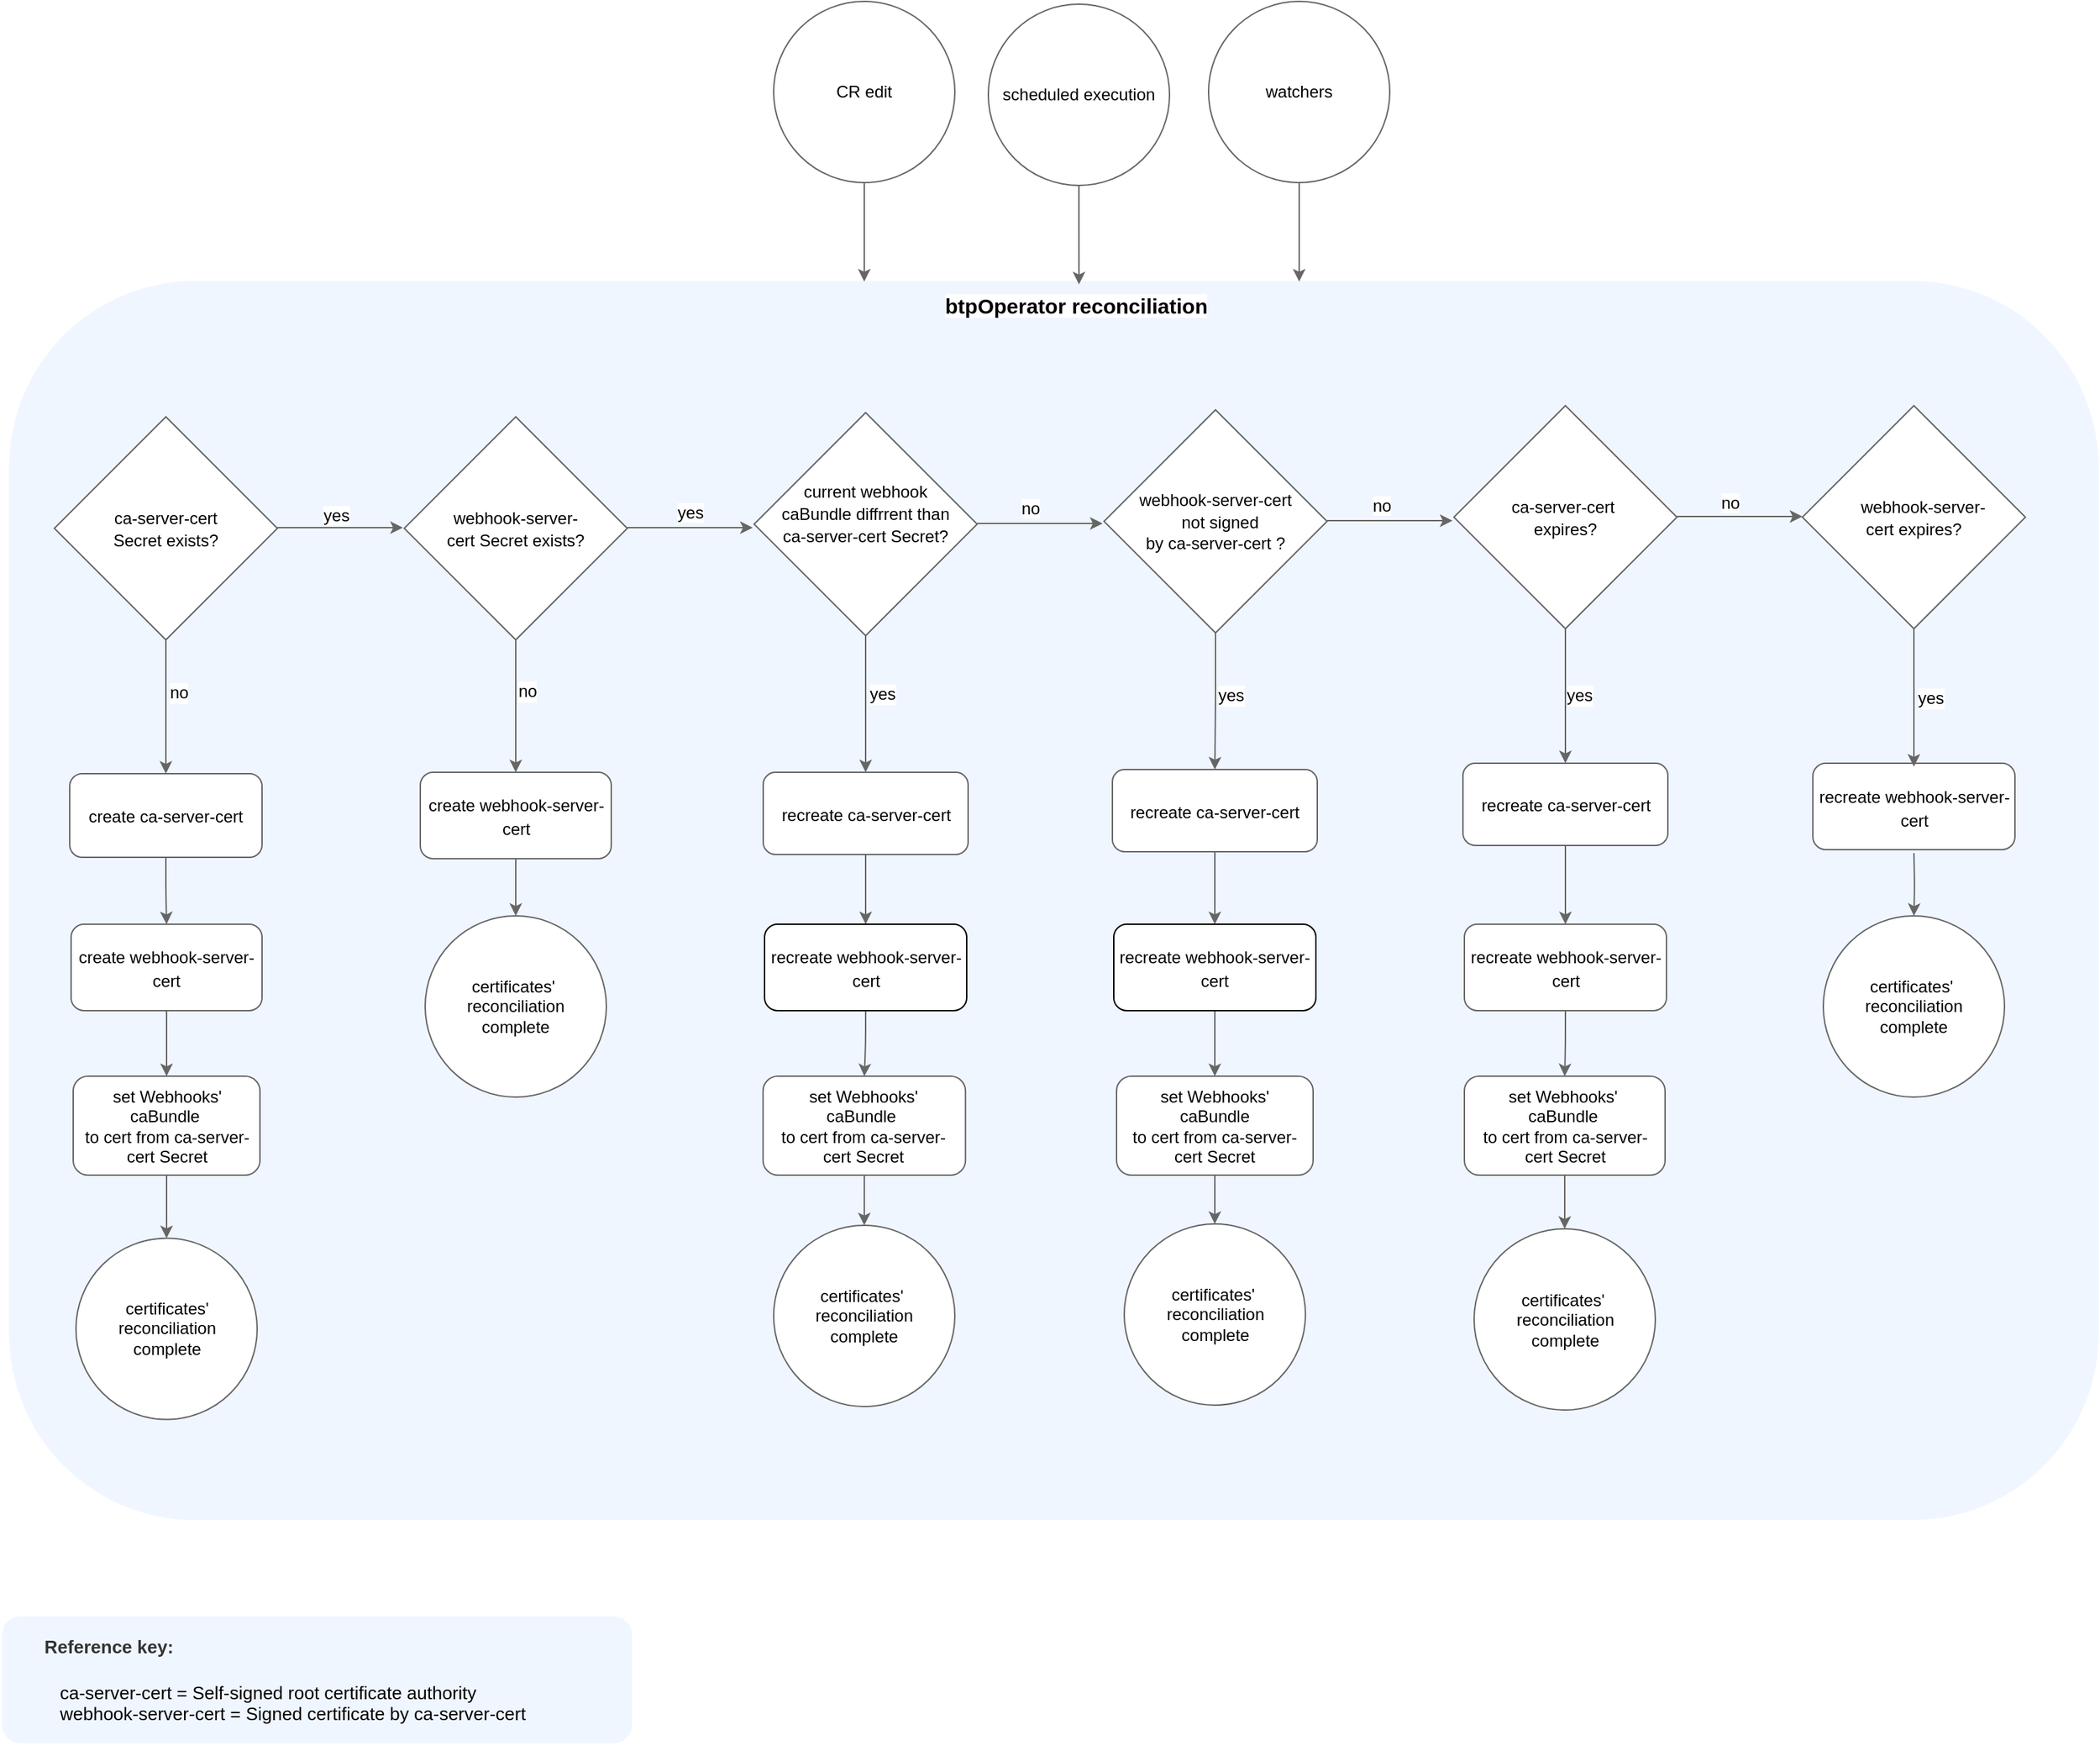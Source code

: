 <mxfile version="21.6.1" type="device">
  <diagram name="Page-1" id="vyqxLwW7QJTfSOO5Ivzo">
    <mxGraphModel dx="1674" dy="67" grid="0" gridSize="10" guides="1" tooltips="1" connect="1" arrows="1" fold="1" page="0" pageScale="1" pageWidth="827" pageHeight="1169" math="0" shadow="0">
      <root>
        <mxCell id="0" />
        <mxCell id="1" parent="0" />
        <mxCell id="-tr_Jl8yfyVWpY2dG3ru-127" value="" style="rounded=1;whiteSpace=wrap;html=1;fontSize=14;fillColor=#f0f6ff;fontColor=#333333;strokeColor=#f0f6ff;" parent="1" vertex="1">
          <mxGeometry x="480" y="1633" width="1498" height="888" as="geometry" />
        </mxCell>
        <mxCell id="Pu00R0AXdo9YrrrDTK1f-9" value="" style="edgeStyle=orthogonalEdgeStyle;rounded=1;orthogonalLoop=1;jettySize=auto;html=1;strokeColor=#666666;" parent="1" source="-tr_Jl8yfyVWpY2dG3ru-134" target="-tr_Jl8yfyVWpY2dG3ru-135" edge="1">
          <mxGeometry relative="1" as="geometry" />
        </mxCell>
        <mxCell id="-tr_Jl8yfyVWpY2dG3ru-134" value="&lt;font style=&quot;font-size: 12px;&quot;&gt;recreate&amp;nbsp;&lt;span style=&quot;border-color: var(--border-color);&quot;&gt;ca-server-cert&lt;/span&gt;&lt;/font&gt;" style="rounded=1;whiteSpace=wrap;html=1;fontSize=14;strokeColor=#666666;" parent="1" vertex="1">
          <mxGeometry x="1522.5" y="1978.5" width="147" height="59" as="geometry" />
        </mxCell>
        <mxCell id="Pu00R0AXdo9YrrrDTK1f-10" value="" style="edgeStyle=orthogonalEdgeStyle;rounded=1;orthogonalLoop=1;jettySize=auto;html=1;strokeColor=#666666;" parent="1" source="-tr_Jl8yfyVWpY2dG3ru-135" target="-tr_Jl8yfyVWpY2dG3ru-218" edge="1">
          <mxGeometry relative="1" as="geometry" />
        </mxCell>
        <mxCell id="-tr_Jl8yfyVWpY2dG3ru-135" value="&lt;font style=&quot;font-size: 12px;&quot;&gt;recreate&amp;nbsp;&lt;span style=&quot;border-color: var(--border-color);&quot;&gt;webhook-server-cert&lt;/span&gt;&lt;/font&gt;" style="rounded=1;whiteSpace=wrap;html=1;fontSize=14;strokeColor=#666666;" parent="1" vertex="1">
          <mxGeometry x="1523.5" y="2094" width="145" height="62" as="geometry" />
        </mxCell>
        <mxCell id="xWwAX8yrmCoNilL9z8sZ-58" style="edgeStyle=orthogonalEdgeStyle;rounded=1;orthogonalLoop=1;jettySize=auto;html=1;entryX=0.5;entryY=0;entryDx=0;entryDy=0;strokeColor=#666666;" parent="1" source="-tr_Jl8yfyVWpY2dG3ru-173" target="xWwAX8yrmCoNilL9z8sZ-50" edge="1">
          <mxGeometry relative="1" as="geometry" />
        </mxCell>
        <mxCell id="-tr_Jl8yfyVWpY2dG3ru-173" value="&lt;div style=&quot;font-size: 12px;&quot;&gt;&lt;font style=&quot;background-color: initial; font-size: 12px;&quot;&gt;set Webhooks&#39; caBundle&amp;nbsp;&lt;/font&gt;&lt;/div&gt;&lt;div style=&quot;font-size: 12px;&quot;&gt;&lt;font style=&quot;background-color: initial; font-size: 12px;&quot;&gt;to cert from&amp;nbsp;&lt;/font&gt;&lt;span style=&quot;background-color: initial; border-color: var(--border-color);&quot;&gt;ca-server-cert&amp;nbsp;&lt;/span&gt;&lt;span style=&quot;background-color: initial; border-color: var(--border-color);&quot;&gt;Secret&lt;/span&gt;&lt;/div&gt;" style="rounded=1;whiteSpace=wrap;html=1;fontSize=14;align=center;strokeColor=#666666;" parent="1" vertex="1">
          <mxGeometry x="525.5" y="2203" width="134" height="71" as="geometry" />
        </mxCell>
        <mxCell id="Pu00R0AXdo9YrrrDTK1f-4" value="" style="edgeStyle=orthogonalEdgeStyle;rounded=1;orthogonalLoop=1;jettySize=auto;html=1;strokeColor=#666666;" parent="1" source="-tr_Jl8yfyVWpY2dG3ru-174" target="-tr_Jl8yfyVWpY2dG3ru-173" edge="1">
          <mxGeometry relative="1" as="geometry" />
        </mxCell>
        <mxCell id="-tr_Jl8yfyVWpY2dG3ru-174" value="&lt;font style=&quot;font-size: 12px;&quot;&gt;create&amp;nbsp;&lt;span style=&quot;border-color: var(--border-color);&quot;&gt;webhook-server-cert&lt;/span&gt;&lt;/font&gt;" style="rounded=1;whiteSpace=wrap;html=1;fontSize=14;strokeColor=#666666;" parent="1" vertex="1">
          <mxGeometry x="524" y="2094" width="137" height="62" as="geometry" />
        </mxCell>
        <mxCell id="Pu00R0AXdo9YrrrDTK1f-1" value="" style="edgeStyle=orthogonalEdgeStyle;rounded=1;orthogonalLoop=1;jettySize=auto;html=1;strokeColor=#666666;" parent="1" source="-tr_Jl8yfyVWpY2dG3ru-175" target="-tr_Jl8yfyVWpY2dG3ru-174" edge="1">
          <mxGeometry relative="1" as="geometry" />
        </mxCell>
        <mxCell id="-tr_Jl8yfyVWpY2dG3ru-175" value="&lt;font style=&quot;font-size: 12px;&quot;&gt;create&amp;nbsp;&lt;span style=&quot;border-color: var(--border-color);&quot;&gt;ca-server-cert&lt;/span&gt;&lt;/font&gt;" style="rounded=1;whiteSpace=wrap;html=1;fontSize=14;strokeColor=#666666;" parent="1" vertex="1">
          <mxGeometry x="523" y="1986" width="138" height="60" as="geometry" />
        </mxCell>
        <mxCell id="rAdUN6T4OuiU2hSwLSGW-6" value="" style="edgeStyle=orthogonalEdgeStyle;rounded=1;orthogonalLoop=1;jettySize=auto;html=1;strokeColor=#666666;" parent="1" source="-tr_Jl8yfyVWpY2dG3ru-207" target="-tr_Jl8yfyVWpY2dG3ru-127" edge="1">
          <mxGeometry relative="1" as="geometry">
            <Array as="points">
              <mxPoint x="1093" y="1618" />
              <mxPoint x="1093" y="1618" />
            </Array>
          </mxGeometry>
        </mxCell>
        <mxCell id="-tr_Jl8yfyVWpY2dG3ru-207" value="&lt;span style=&quot;font-size: 12px;&quot;&gt;CR edit&lt;/span&gt;" style="ellipse;whiteSpace=wrap;html=1;aspect=fixed;labelBackgroundColor=none;fontSize=10;fillColor=#FFFFFF;strokeColor=#666666;" parent="1" vertex="1">
          <mxGeometry x="1028" y="1432" width="130" height="130" as="geometry" />
        </mxCell>
        <mxCell id="xWwAX8yrmCoNilL9z8sZ-59" style="edgeStyle=orthogonalEdgeStyle;rounded=1;orthogonalLoop=1;jettySize=auto;html=1;strokeColor=#666666;" parent="1" source="-tr_Jl8yfyVWpY2dG3ru-217" target="xWwAX8yrmCoNilL9z8sZ-53" edge="1">
          <mxGeometry relative="1" as="geometry" />
        </mxCell>
        <mxCell id="-tr_Jl8yfyVWpY2dG3ru-217" value="&lt;font style=&quot;font-size: 12px;&quot;&gt;create&amp;nbsp;&lt;span style=&quot;border-color: var(--border-color);&quot;&gt;webhook-server-cert&lt;/span&gt;&lt;/font&gt;" style="rounded=1;whiteSpace=wrap;html=1;fontSize=14;strokeColor=#666666;" parent="1" vertex="1">
          <mxGeometry x="774.5" y="1985" width="137" height="62" as="geometry" />
        </mxCell>
        <mxCell id="xWwAX8yrmCoNilL9z8sZ-62" style="edgeStyle=orthogonalEdgeStyle;rounded=1;orthogonalLoop=1;jettySize=auto;html=1;strokeColor=#666666;" parent="1" source="-tr_Jl8yfyVWpY2dG3ru-218" target="xWwAX8yrmCoNilL9z8sZ-56" edge="1">
          <mxGeometry relative="1" as="geometry" />
        </mxCell>
        <mxCell id="-tr_Jl8yfyVWpY2dG3ru-218" value="&lt;div style=&quot;font-size: 12px;&quot;&gt;&lt;font style=&quot;background-color: initial; font-size: 12px;&quot;&gt;set Webhooks&#39;&amp;nbsp;&lt;/font&gt;&lt;/div&gt;&lt;div style=&quot;font-size: 12px;&quot;&gt;&lt;font style=&quot;background-color: initial; font-size: 12px;&quot;&gt;caBundle&amp;nbsp;&lt;/font&gt;&lt;/div&gt;&lt;div style=&quot;font-size: 12px;&quot;&gt;&lt;font style=&quot;background-color: initial; font-size: 12px;&quot;&gt;to cert from&amp;nbsp;&lt;/font&gt;&lt;span style=&quot;background-color: initial; border-color: var(--border-color);&quot;&gt;ca-server-cert&amp;nbsp;&lt;/span&gt;&lt;span style=&quot;background-color: initial; border-color: var(--border-color);&quot;&gt;Secret&lt;/span&gt;&lt;/div&gt;" style="rounded=1;whiteSpace=wrap;html=1;fontSize=14;align=center;strokeColor=#666666;" parent="1" vertex="1">
          <mxGeometry x="1523.5" y="2203" width="144" height="71" as="geometry" />
        </mxCell>
        <mxCell id="xWwAX8yrmCoNilL9z8sZ-61" style="edgeStyle=orthogonalEdgeStyle;rounded=1;orthogonalLoop=1;jettySize=auto;html=1;strokeColor=#666666;" parent="1" source="-tr_Jl8yfyVWpY2dG3ru-219" target="xWwAX8yrmCoNilL9z8sZ-55" edge="1">
          <mxGeometry relative="1" as="geometry" />
        </mxCell>
        <mxCell id="-tr_Jl8yfyVWpY2dG3ru-219" value="&lt;div style=&quot;font-size: 12px;&quot;&gt;&lt;font style=&quot;background-color: initial; font-size: 12px;&quot;&gt;set Webhooks&#39;&lt;/font&gt;&lt;/div&gt;&lt;div style=&quot;font-size: 12px;&quot;&gt;&lt;font style=&quot;background-color: initial; font-size: 12px;&quot;&gt;&amp;nbsp;caBundle&amp;nbsp;&lt;/font&gt;&lt;/div&gt;&lt;div style=&quot;font-size: 12px;&quot;&gt;&lt;font style=&quot;background-color: initial; font-size: 12px;&quot;&gt;to cert from&amp;nbsp;&lt;/font&gt;&lt;span style=&quot;background-color: initial; border-color: var(--border-color);&quot;&gt;ca-server-cert&amp;nbsp;&lt;/span&gt;&lt;span style=&quot;background-color: initial; border-color: var(--border-color);&quot;&gt;Secret&lt;/span&gt;&lt;/div&gt;" style="rounded=1;whiteSpace=wrap;html=1;fontSize=14;align=center;strokeColor=#666666;" parent="1" vertex="1">
          <mxGeometry x="1274" y="2203" width="141" height="71" as="geometry" />
        </mxCell>
        <mxCell id="xWwAX8yrmCoNilL9z8sZ-63" style="edgeStyle=orthogonalEdgeStyle;rounded=1;orthogonalLoop=1;jettySize=auto;html=1;strokeColor=#666666;" parent="1" target="xWwAX8yrmCoNilL9z8sZ-57" edge="1">
          <mxGeometry relative="1" as="geometry">
            <mxPoint x="1846" y="2043" as="sourcePoint" />
          </mxGeometry>
        </mxCell>
        <mxCell id="-tr_Jl8yfyVWpY2dG3ru-220" value="&lt;font style=&quot;font-size: 12px;&quot;&gt;recreate&amp;nbsp;&lt;span style=&quot;border-color: var(--border-color);&quot;&gt;webhook-server-cert&lt;/span&gt;&lt;/font&gt;" style="rounded=1;whiteSpace=wrap;html=1;fontSize=14;strokeColor=#666666;" parent="1" vertex="1">
          <mxGeometry x="1773.5" y="1978.5" width="145" height="62" as="geometry" />
        </mxCell>
        <mxCell id="Pu00R0AXdo9YrrrDTK1f-7" value="" style="edgeStyle=orthogonalEdgeStyle;rounded=1;orthogonalLoop=1;jettySize=auto;html=1;strokeColor=#666666;" parent="1" source="-tr_Jl8yfyVWpY2dG3ru-221" target="-tr_Jl8yfyVWpY2dG3ru-222" edge="1">
          <mxGeometry relative="1" as="geometry" />
        </mxCell>
        <mxCell id="-tr_Jl8yfyVWpY2dG3ru-221" value="&lt;font style=&quot;font-size: 12px;&quot;&gt;recreate&amp;nbsp;&lt;span style=&quot;border-color: var(--border-color);&quot;&gt;ca-server-cert&lt;/span&gt;&lt;/font&gt;" style="rounded=1;whiteSpace=wrap;html=1;fontSize=14;strokeColor=#666666;" parent="1" vertex="1">
          <mxGeometry x="1271" y="1983" width="147" height="59" as="geometry" />
        </mxCell>
        <mxCell id="Pu00R0AXdo9YrrrDTK1f-8" value="" style="edgeStyle=orthogonalEdgeStyle;rounded=1;orthogonalLoop=1;jettySize=auto;html=1;strokeColor=#666666;" parent="1" source="-tr_Jl8yfyVWpY2dG3ru-222" target="-tr_Jl8yfyVWpY2dG3ru-219" edge="1">
          <mxGeometry relative="1" as="geometry" />
        </mxCell>
        <mxCell id="-tr_Jl8yfyVWpY2dG3ru-222" value="&lt;font style=&quot;font-size: 12px;&quot;&gt;recreate&amp;nbsp;&lt;span style=&quot;border-color: var(--border-color);&quot;&gt;webhook-server-cert&lt;/span&gt;&lt;/font&gt;" style="rounded=1;whiteSpace=wrap;html=1;fontSize=14;" parent="1" vertex="1">
          <mxGeometry x="1272" y="2094" width="145" height="62" as="geometry" />
        </mxCell>
        <mxCell id="rAdUN6T4OuiU2hSwLSGW-3" value="" style="edgeStyle=orthogonalEdgeStyle;rounded=1;orthogonalLoop=1;jettySize=auto;html=1;strokeColor=#666666;" parent="1" source="D-mSAHQnKh3Qnr3-uecS-1" target="-tr_Jl8yfyVWpY2dG3ru-127" edge="1">
          <mxGeometry relative="1" as="geometry">
            <Array as="points">
              <mxPoint x="1405" y="1628" />
              <mxPoint x="1405" y="1628" />
            </Array>
          </mxGeometry>
        </mxCell>
        <mxCell id="D-mSAHQnKh3Qnr3-uecS-1" value="&lt;span style=&quot;border-color: var(--border-color); font-size: 12px;&quot;&gt;&lt;font style=&quot;border-color: var(--border-color); font-size: 12px;&quot;&gt;watchers&lt;/font&gt;&lt;/span&gt;" style="ellipse;whiteSpace=wrap;html=1;aspect=fixed;labelBackgroundColor=none;fontSize=10;fillColor=#FFFFFF;strokeColor=#666666;" parent="1" vertex="1">
          <mxGeometry x="1340" y="1432" width="130" height="130" as="geometry" />
        </mxCell>
        <mxCell id="rAdUN6T4OuiU2hSwLSGW-2" value="" style="edgeStyle=orthogonalEdgeStyle;rounded=1;orthogonalLoop=1;jettySize=auto;html=1;strokeColor=#666666;" parent="1" source="D-mSAHQnKh3Qnr3-uecS-2" target="xWwAX8yrmCoNilL9z8sZ-99" edge="1">
          <mxGeometry relative="1" as="geometry" />
        </mxCell>
        <mxCell id="D-mSAHQnKh3Qnr3-uecS-2" value="&lt;span style=&quot;border-color: var(--border-color); font-size: 12px;&quot;&gt;scheduled execution&lt;br&gt;&lt;/span&gt;" style="ellipse;whiteSpace=wrap;html=1;aspect=fixed;labelBackgroundColor=none;fontSize=10;fillColor=#FFFFFF;strokeColor=#666666;" parent="1" vertex="1">
          <mxGeometry x="1182" y="1434" width="130" height="130" as="geometry" />
        </mxCell>
        <mxCell id="xWwAX8yrmCoNilL9z8sZ-66" style="edgeStyle=orthogonalEdgeStyle;rounded=1;orthogonalLoop=1;jettySize=auto;html=1;entryX=0.5;entryY=0;entryDx=0;entryDy=0;strokeColor=#666666;" parent="1" source="D-mSAHQnKh3Qnr3-uecS-10" target="xWwAX8yrmCoNilL9z8sZ-36" edge="1">
          <mxGeometry relative="1" as="geometry" />
        </mxCell>
        <mxCell id="xWwAX8yrmCoNilL9z8sZ-113" value="&lt;font style=&quot;font-size: 12px;&quot;&gt;yes&lt;/font&gt;" style="edgeLabel;html=1;align=left;verticalAlign=middle;resizable=0;points=[];fontSize=10;fontColor=#000000;labelPosition=right;verticalLabelPosition=middle;" parent="xWwAX8yrmCoNilL9z8sZ-66" vertex="1" connectable="0">
          <mxGeometry x="-0.143" y="1" relative="1" as="geometry">
            <mxPoint as="offset" />
          </mxGeometry>
        </mxCell>
        <mxCell id="D-mSAHQnKh3Qnr3-uecS-10" value="&lt;font style=&quot;font-size: 12px;&quot;&gt;current &lt;font style=&quot;font-size: 12px;&quot;&gt;webhook caBundle&lt;/font&gt;&amp;nbsp;diffrrent than &lt;br&gt;ca-&lt;font style=&quot;font-size: 12px;&quot;&gt;server-cert Secret&lt;/font&gt;?&lt;br&gt;&lt;br&gt;&lt;/font&gt;" style="rhombus;whiteSpace=wrap;html=1;labelBackgroundColor=none;fontSize=13;strokeColor=#666666;" parent="1" vertex="1">
          <mxGeometry x="1014" y="1727" width="160" height="160" as="geometry" />
        </mxCell>
        <mxCell id="xWwAX8yrmCoNilL9z8sZ-68" style="edgeStyle=orthogonalEdgeStyle;rounded=1;orthogonalLoop=1;jettySize=auto;html=1;entryX=0.5;entryY=0;entryDx=0;entryDy=0;strokeColor=#666666;" parent="1" source="D-mSAHQnKh3Qnr3-uecS-11" target="-tr_Jl8yfyVWpY2dG3ru-221" edge="1">
          <mxGeometry relative="1" as="geometry" />
        </mxCell>
        <mxCell id="xWwAX8yrmCoNilL9z8sZ-116" value="&lt;font style=&quot;font-size: 12px;&quot;&gt;yes&lt;/font&gt;" style="edgeLabel;html=1;align=left;verticalAlign=middle;resizable=0;points=[];fontSize=10;fontColor=#000000;labelPosition=right;verticalLabelPosition=middle;" parent="xWwAX8yrmCoNilL9z8sZ-68" vertex="1" connectable="0">
          <mxGeometry x="-0.086" relative="1" as="geometry">
            <mxPoint as="offset" />
          </mxGeometry>
        </mxCell>
        <mxCell id="D-mSAHQnKh3Qnr3-uecS-11" value="&lt;font style=&quot;font-size: 12px;&quot;&gt;&lt;span style=&quot;border-color: var(--border-color);&quot;&gt;&amp;nbsp;&lt;font style=&quot;border-color: var(--border-color); font-size: 12px;&quot;&gt;webhook-server-cert&lt;/font&gt;&amp;nbsp;&lt;br&gt;&amp;nbsp; not signed &lt;br&gt;by ca-server-cert ?&lt;/span&gt;&lt;br&gt;&lt;/font&gt;" style="rhombus;whiteSpace=wrap;html=1;labelBackgroundColor=none;fontSize=13;strokeColor=#666666;" parent="1" vertex="1">
          <mxGeometry x="1265" y="1725" width="160" height="160" as="geometry" />
        </mxCell>
        <mxCell id="xWwAX8yrmCoNilL9z8sZ-64" style="edgeStyle=orthogonalEdgeStyle;rounded=1;orthogonalLoop=1;jettySize=auto;html=1;entryX=0.5;entryY=0;entryDx=0;entryDy=0;strokeColor=#666666;" parent="1" source="D-mSAHQnKh3Qnr3-uecS-12" target="-tr_Jl8yfyVWpY2dG3ru-175" edge="1">
          <mxGeometry relative="1" as="geometry" />
        </mxCell>
        <mxCell id="xWwAX8yrmCoNilL9z8sZ-111" value="&lt;font style=&quot;font-size: 12px;&quot;&gt;no&lt;/font&gt;" style="edgeLabel;html=1;align=left;verticalAlign=middle;resizable=0;points=[];fontSize=10;fontColor=#000000;labelPosition=right;verticalLabelPosition=middle;" parent="xWwAX8yrmCoNilL9z8sZ-64" vertex="1" connectable="0">
          <mxGeometry x="-0.208" y="1" relative="1" as="geometry">
            <mxPoint as="offset" />
          </mxGeometry>
        </mxCell>
        <mxCell id="D-mSAHQnKh3Qnr3-uecS-12" value="&lt;font style=&quot;font-size: 12px;&quot;&gt;&lt;span style=&quot;border-color: var(--border-color);&quot;&gt;&lt;font style=&quot;border-color: var(--border-color); font-size: 12px;&quot;&gt;ca-server-cert&lt;/font&gt;&lt;/span&gt;&lt;span style=&quot;border-color: var(--border-color);&quot;&gt;&lt;font style=&quot;border-color: var(--border-color); font-size: 12px;&quot;&gt;&lt;br style=&quot;border-color: var(--border-color);&quot;&gt;&lt;/font&gt;Secret&amp;nbsp;exists?&lt;/span&gt;&lt;br&gt;&lt;/font&gt;" style="rhombus;whiteSpace=wrap;html=1;labelBackgroundColor=none;fontSize=13;strokeColor=#666666;" parent="1" vertex="1">
          <mxGeometry x="512" y="1730" width="160" height="160" as="geometry" />
        </mxCell>
        <mxCell id="xWwAX8yrmCoNilL9z8sZ-65" style="edgeStyle=orthogonalEdgeStyle;rounded=1;orthogonalLoop=1;jettySize=auto;html=1;strokeColor=#666666;" parent="1" source="D-mSAHQnKh3Qnr3-uecS-13" target="-tr_Jl8yfyVWpY2dG3ru-217" edge="1">
          <mxGeometry relative="1" as="geometry" />
        </mxCell>
        <mxCell id="xWwAX8yrmCoNilL9z8sZ-112" value="&lt;font style=&quot;font-size: 12px;&quot;&gt;no&lt;/font&gt;" style="edgeLabel;html=1;align=left;verticalAlign=middle;resizable=0;points=[];fontSize=10;fontColor=#000000;labelPosition=right;verticalLabelPosition=middle;" parent="xWwAX8yrmCoNilL9z8sZ-65" vertex="1" connectable="0">
          <mxGeometry x="-0.221" relative="1" as="geometry">
            <mxPoint as="offset" />
          </mxGeometry>
        </mxCell>
        <mxCell id="D-mSAHQnKh3Qnr3-uecS-13" value="&lt;font style=&quot;font-size: 12px;&quot;&gt;&lt;span style=&quot;border-color: var(--border-color);&quot;&gt;&lt;span style=&quot;border-color: var(--border-color);&quot;&gt;&lt;font style=&quot;border-color: var(--border-color); font-size: 12px;&quot;&gt;&lt;font style=&quot;border-color: var(--border-color); font-size: 12px;&quot;&gt;webhook-server-cert&lt;/font&gt;&amp;nbsp;&lt;/font&gt;&lt;/span&gt;&lt;span style=&quot;border-color: var(--border-color);&quot;&gt;Secret&amp;nbsp;exists?&lt;/span&gt;&lt;/span&gt;&lt;br&gt;&lt;/font&gt;" style="rhombus;whiteSpace=wrap;html=1;labelBackgroundColor=none;fontSize=13;strokeColor=#666666;" parent="1" vertex="1">
          <mxGeometry x="763" y="1730" width="160" height="160" as="geometry" />
        </mxCell>
        <mxCell id="xWwAX8yrmCoNilL9z8sZ-69" style="edgeStyle=orthogonalEdgeStyle;rounded=1;orthogonalLoop=1;jettySize=auto;html=1;exitX=0.5;exitY=1;exitDx=0;exitDy=0;entryX=0.5;entryY=0;entryDx=0;entryDy=0;strokeColor=#666666;" parent="1" source="D-mSAHQnKh3Qnr3-uecS-14" target="-tr_Jl8yfyVWpY2dG3ru-134" edge="1">
          <mxGeometry relative="1" as="geometry" />
        </mxCell>
        <mxCell id="xWwAX8yrmCoNilL9z8sZ-115" value="&lt;font style=&quot;font-size: 12px;&quot;&gt;yes&lt;/font&gt;" style="edgeLabel;html=1;align=left;verticalAlign=middle;resizable=0;points=[];fontSize=10;fontColor=#000000;labelPosition=right;verticalLabelPosition=middle;" parent="xWwAX8yrmCoNilL9z8sZ-69" vertex="1" connectable="0">
          <mxGeometry x="-0.254" y="-1" relative="1" as="geometry">
            <mxPoint y="12" as="offset" />
          </mxGeometry>
        </mxCell>
        <mxCell id="D-mSAHQnKh3Qnr3-uecS-14" value="&lt;font style=&quot;font-size: 12px;&quot;&gt;&lt;span style=&quot;border-color: var(--border-color);&quot;&gt;&lt;font style=&quot;border-color: var(--border-color); font-size: 12px;&quot;&gt;ca-server-cert&lt;/font&gt;&lt;span style=&quot;border-color: var(--border-color); background-color: initial;&quot;&gt;&lt;font style=&quot;border-color: var(--border-color); font-size: 12px;&quot;&gt;&amp;nbsp;&lt;br&gt;&lt;/font&gt;expires?&lt;/span&gt;&lt;/span&gt;&lt;br&gt;&lt;/font&gt;" style="rhombus;whiteSpace=wrap;html=1;labelBackgroundColor=none;fontSize=13;strokeColor=#666666;" parent="1" vertex="1">
          <mxGeometry x="1516" y="1722" width="160" height="160" as="geometry" />
        </mxCell>
        <mxCell id="xWwAX8yrmCoNilL9z8sZ-70" value="&lt;font style=&quot;font-size: 12px;&quot;&gt;yes&lt;/font&gt;" style="edgeStyle=orthogonalEdgeStyle;rounded=1;orthogonalLoop=1;jettySize=auto;html=1;strokeColor=#666666;labelPosition=right;verticalLabelPosition=middle;align=left;verticalAlign=middle;" parent="1" source="D-mSAHQnKh3Qnr3-uecS-16" edge="1">
          <mxGeometry relative="1" as="geometry">
            <mxPoint x="1846" y="1981" as="targetPoint" />
          </mxGeometry>
        </mxCell>
        <mxCell id="D-mSAHQnKh3Qnr3-uecS-16" value="&lt;font style=&quot;font-size: 12px;&quot;&gt;&lt;span style=&quot;border-color: var(--border-color);&quot;&gt;&amp;nbsp; &amp;nbsp; &lt;span style=&quot;border-color: var(--border-color);&quot;&gt;&lt;font style=&quot;border-color: var(--border-color); font-size: 12px;&quot;&gt;webhook-server-cert&lt;/font&gt;&amp;nbsp;&lt;/span&gt;&lt;span style=&quot;border-color: var(--border-color); background-color: initial;&quot;&gt;expires?&lt;/span&gt;&lt;/span&gt;&lt;br&gt;&lt;/font&gt;" style="rhombus;whiteSpace=wrap;html=1;labelBackgroundColor=none;fontSize=13;strokeColor=#666666;" parent="1" vertex="1">
          <mxGeometry x="1766" y="1722" width="160" height="160" as="geometry" />
        </mxCell>
        <mxCell id="xWwAX8yrmCoNilL9z8sZ-60" style="edgeStyle=orthogonalEdgeStyle;rounded=1;orthogonalLoop=1;jettySize=auto;html=1;entryX=0.5;entryY=0;entryDx=0;entryDy=0;strokeColor=#666666;" parent="1" source="xWwAX8yrmCoNilL9z8sZ-35" target="xWwAX8yrmCoNilL9z8sZ-54" edge="1">
          <mxGeometry relative="1" as="geometry" />
        </mxCell>
        <mxCell id="xWwAX8yrmCoNilL9z8sZ-35" value="&lt;div style=&quot;font-size: 12px;&quot;&gt;&lt;font style=&quot;background-color: initial; font-size: 12px;&quot;&gt;set Webhooks&#39;&lt;/font&gt;&lt;/div&gt;&lt;div style=&quot;font-size: 12px;&quot;&gt;&lt;font style=&quot;background-color: initial; font-size: 12px;&quot;&gt;caBundle&amp;nbsp;&lt;/font&gt;&lt;/div&gt;&lt;div style=&quot;font-size: 12px;&quot;&gt;&lt;font style=&quot;background-color: initial; font-size: 12px;&quot;&gt;to cert from&amp;nbsp;&lt;/font&gt;&lt;span style=&quot;background-color: initial; border-color: var(--border-color);&quot;&gt;ca-server-cert&amp;nbsp;&lt;/span&gt;&lt;span style=&quot;background-color: initial; border-color: var(--border-color);&quot;&gt;Secret&lt;/span&gt;&lt;/div&gt;" style="rounded=1;whiteSpace=wrap;html=1;fontSize=14;align=center;strokeColor=#666666;" parent="1" vertex="1">
          <mxGeometry x="1020.38" y="2203" width="145.25" height="71" as="geometry" />
        </mxCell>
        <mxCell id="Pu00R0AXdo9YrrrDTK1f-5" value="" style="edgeStyle=orthogonalEdgeStyle;rounded=1;orthogonalLoop=1;jettySize=auto;html=1;strokeColor=#666666;" parent="1" source="xWwAX8yrmCoNilL9z8sZ-36" target="xWwAX8yrmCoNilL9z8sZ-37" edge="1">
          <mxGeometry relative="1" as="geometry" />
        </mxCell>
        <mxCell id="xWwAX8yrmCoNilL9z8sZ-36" value="&lt;font style=&quot;font-size: 12px;&quot;&gt;recreate&amp;nbsp;&lt;span style=&quot;border-color: var(--border-color);&quot;&gt;ca-server-cert&lt;/span&gt;&lt;/font&gt;" style="rounded=1;whiteSpace=wrap;html=1;fontSize=14;strokeColor=#666666;" parent="1" vertex="1">
          <mxGeometry x="1020.5" y="1985" width="147" height="59" as="geometry" />
        </mxCell>
        <mxCell id="Pu00R0AXdo9YrrrDTK1f-6" value="" style="edgeStyle=orthogonalEdgeStyle;rounded=1;orthogonalLoop=1;jettySize=auto;html=1;strokeColor=#666666;" parent="1" source="xWwAX8yrmCoNilL9z8sZ-37" target="xWwAX8yrmCoNilL9z8sZ-35" edge="1">
          <mxGeometry relative="1" as="geometry" />
        </mxCell>
        <mxCell id="xWwAX8yrmCoNilL9z8sZ-37" value="&lt;font style=&quot;font-size: 12px;&quot;&gt;recreate&amp;nbsp;&lt;span style=&quot;border-color: var(--border-color);&quot;&gt;webhook-server-cert&lt;/span&gt;&lt;/font&gt;" style="rounded=1;whiteSpace=wrap;html=1;fontSize=14;" parent="1" vertex="1">
          <mxGeometry x="1021.5" y="2094" width="145" height="62" as="geometry" />
        </mxCell>
        <mxCell id="xWwAX8yrmCoNilL9z8sZ-50" value="&lt;font style=&quot;font-size: 12px;&quot;&gt;certificates&#39; reconciliation&lt;br&gt;complete&lt;br&gt;&lt;/font&gt;" style="ellipse;whiteSpace=wrap;html=1;aspect=fixed;labelBackgroundColor=none;fontSize=10;fillColor=#FFFFFF;strokeColor=#666666;" parent="1" vertex="1">
          <mxGeometry x="527.5" y="2319.25" width="130" height="130" as="geometry" />
        </mxCell>
        <mxCell id="xWwAX8yrmCoNilL9z8sZ-53" value="&lt;span style=&quot;border-color: var(--border-color); font-size: 12px;&quot;&gt;&lt;font style=&quot;font-size: 12px;&quot;&gt;certificates&#39;&amp;nbsp;&lt;br&gt;&lt;/font&gt;&lt;/span&gt;&lt;font style=&quot;font-size: 12px;&quot;&gt;&lt;font style=&quot;font-size: 12px;&quot;&gt;reconciliation&lt;br&gt;complete&lt;/font&gt;&lt;br&gt;&lt;/font&gt;" style="ellipse;whiteSpace=wrap;html=1;aspect=fixed;labelBackgroundColor=none;fontSize=10;fillColor=#FFFFFF;strokeColor=#666666;" parent="1" vertex="1">
          <mxGeometry x="778" y="2088" width="130" height="130" as="geometry" />
        </mxCell>
        <mxCell id="xWwAX8yrmCoNilL9z8sZ-54" value="&lt;span style=&quot;border-color: var(--border-color); font-size: 12px;&quot;&gt;&lt;font style=&quot;font-size: 12px;&quot;&gt;certificates&#39;&amp;nbsp;&lt;br&gt;&lt;/font&gt;&lt;/span&gt;&lt;font style=&quot;font-size: 12px;&quot;&gt;&lt;font style=&quot;font-size: 12px;&quot;&gt;reconciliation&lt;br&gt;complete&lt;/font&gt;&lt;br&gt;&lt;/font&gt;" style="ellipse;whiteSpace=wrap;html=1;aspect=fixed;labelBackgroundColor=none;fontSize=10;fillColor=#FFFFFF;strokeColor=#666666;" parent="1" vertex="1">
          <mxGeometry x="1028.0" y="2310" width="130" height="130" as="geometry" />
        </mxCell>
        <mxCell id="xWwAX8yrmCoNilL9z8sZ-55" value="&lt;font style=&quot;font-size: 12px;&quot;&gt;&lt;span style=&quot;border-color: var(--border-color);&quot;&gt;certificates&#39;&amp;nbsp;&lt;br&gt;&lt;/span&gt;reconciliation&lt;br&gt;&lt;span style=&quot;border-color: var(--border-color);&quot;&gt;complete&lt;/span&gt;&lt;/font&gt;&lt;font size=&quot;1&quot; color=&quot;#330000&quot;&gt;&lt;b&gt;&lt;br&gt;&lt;/b&gt;&lt;/font&gt;" style="ellipse;whiteSpace=wrap;html=1;aspect=fixed;labelBackgroundColor=none;fontSize=10;fillColor=#FFFFFF;strokeColor=#666666;" parent="1" vertex="1">
          <mxGeometry x="1279.5" y="2309" width="130" height="130" as="geometry" />
        </mxCell>
        <mxCell id="xWwAX8yrmCoNilL9z8sZ-56" value="&lt;font style=&quot;font-size: 12px;&quot;&gt;&lt;span style=&quot;border-color: var(--border-color);&quot;&gt;certificates&#39;&amp;nbsp;&lt;br&gt;&lt;/span&gt;reconciliation&lt;br&gt;&lt;span style=&quot;border-color: var(--border-color);&quot;&gt;complete&lt;/span&gt;&lt;/font&gt;&lt;font size=&quot;1&quot; color=&quot;#330000&quot;&gt;&lt;b&gt;&lt;br&gt;&lt;/b&gt;&lt;/font&gt;" style="ellipse;whiteSpace=wrap;html=1;aspect=fixed;labelBackgroundColor=none;fontSize=10;fillColor=#FFFFFF;strokeColor=#666666;" parent="1" vertex="1">
          <mxGeometry x="1530.5" y="2312.5" width="130" height="130" as="geometry" />
        </mxCell>
        <mxCell id="xWwAX8yrmCoNilL9z8sZ-57" value="&lt;span style=&quot;border-color: var(--border-color); font-size: 12px;&quot;&gt;&lt;font style=&quot;font-size: 12px;&quot;&gt;certificates&#39;&lt;/font&gt;&lt;/span&gt;&lt;font style=&quot;font-size: 12px;&quot;&gt;&lt;font style=&quot;font-size: 12px;&quot;&gt;&amp;nbsp;&lt;br&gt;reconciliation&lt;br&gt;complete&lt;/font&gt;&lt;br&gt;&lt;/font&gt;" style="ellipse;whiteSpace=wrap;html=1;aspect=fixed;labelBackgroundColor=none;fontSize=10;fillColor=#FFFFFF;strokeColor=#666666;" parent="1" vertex="1">
          <mxGeometry x="1781" y="2088" width="130" height="130" as="geometry" />
        </mxCell>
        <mxCell id="xWwAX8yrmCoNilL9z8sZ-72" value="" style="endArrow=classic;html=1;rounded=1;strokeColor=#666666;" parent="1" edge="1">
          <mxGeometry width="50" height="50" relative="1" as="geometry">
            <mxPoint x="672" y="1809.5" as="sourcePoint" />
            <mxPoint x="762" y="1809.5" as="targetPoint" />
          </mxGeometry>
        </mxCell>
        <mxCell id="xWwAX8yrmCoNilL9z8sZ-106" value="&lt;font style=&quot;font-size: 12px;&quot;&gt;yes&lt;/font&gt;" style="edgeLabel;html=1;align=center;verticalAlign=bottom;resizable=0;points=[];fontSize=12;fontColor=#000000;" parent="xWwAX8yrmCoNilL9z8sZ-72" vertex="1" connectable="0">
          <mxGeometry x="-0.067" y="1" relative="1" as="geometry">
            <mxPoint y="1" as="offset" />
          </mxGeometry>
        </mxCell>
        <mxCell id="xWwAX8yrmCoNilL9z8sZ-73" value="" style="endArrow=classic;html=1;rounded=1;strokeColor=#666666;" parent="1" edge="1">
          <mxGeometry width="50" height="50" relative="1" as="geometry">
            <mxPoint x="923" y="1809.5" as="sourcePoint" />
            <mxPoint x="1013" y="1809.5" as="targetPoint" />
          </mxGeometry>
        </mxCell>
        <mxCell id="xWwAX8yrmCoNilL9z8sZ-117" value="&lt;font style=&quot;font-size: 12px;&quot;&gt;yes&lt;/font&gt;" style="edgeLabel;html=1;align=center;verticalAlign=bottom;resizable=0;points=[];fontSize=12;fontColor=#000000;" parent="xWwAX8yrmCoNilL9z8sZ-73" vertex="1" connectable="0">
          <mxGeometry y="3" relative="1" as="geometry">
            <mxPoint y="1" as="offset" />
          </mxGeometry>
        </mxCell>
        <mxCell id="xWwAX8yrmCoNilL9z8sZ-74" value="" style="endArrow=classic;html=1;rounded=1;strokeColor=#666666;" parent="1" edge="1">
          <mxGeometry width="50" height="50" relative="1" as="geometry">
            <mxPoint x="1174" y="1806.5" as="sourcePoint" />
            <mxPoint x="1264" y="1806.5" as="targetPoint" />
          </mxGeometry>
        </mxCell>
        <mxCell id="xWwAX8yrmCoNilL9z8sZ-108" value="&lt;font style=&quot;font-size: 12px;&quot;&gt;no&lt;/font&gt;" style="edgeLabel;html=1;align=center;verticalAlign=bottom;resizable=0;points=[];fontSize=12;fontColor=#000000;" parent="xWwAX8yrmCoNilL9z8sZ-74" vertex="1" connectable="0">
          <mxGeometry x="-0.156" y="3" relative="1" as="geometry">
            <mxPoint y="1" as="offset" />
          </mxGeometry>
        </mxCell>
        <mxCell id="xWwAX8yrmCoNilL9z8sZ-75" value="" style="endArrow=classic;html=1;rounded=1;strokeColor=#666666;" parent="1" edge="1">
          <mxGeometry width="50" height="50" relative="1" as="geometry">
            <mxPoint x="1425" y="1804.5" as="sourcePoint" />
            <mxPoint x="1515" y="1804.5" as="targetPoint" />
          </mxGeometry>
        </mxCell>
        <mxCell id="xWwAX8yrmCoNilL9z8sZ-109" value="&lt;font style=&quot;font-size: 12px;&quot;&gt;no&lt;/font&gt;" style="edgeLabel;html=1;align=center;verticalAlign=bottom;resizable=0;points=[];fontSize=12;fontColor=#000000;" parent="xWwAX8yrmCoNilL9z8sZ-75" vertex="1" connectable="0">
          <mxGeometry x="-0.133" y="3" relative="1" as="geometry">
            <mxPoint y="1" as="offset" />
          </mxGeometry>
        </mxCell>
        <mxCell id="xWwAX8yrmCoNilL9z8sZ-76" value="" style="endArrow=classic;html=1;rounded=1;strokeColor=#666666;" parent="1" edge="1">
          <mxGeometry width="50" height="50" relative="1" as="geometry">
            <mxPoint x="1676" y="1801.5" as="sourcePoint" />
            <mxPoint x="1766" y="1801.5" as="targetPoint" />
          </mxGeometry>
        </mxCell>
        <mxCell id="xWwAX8yrmCoNilL9z8sZ-110" value="&lt;font style=&quot;font-size: 12px;&quot;&gt;no&lt;/font&gt;" style="edgeLabel;html=1;align=center;verticalAlign=bottom;resizable=0;points=[];fontSize=12;fontColor=#000000;" parent="xWwAX8yrmCoNilL9z8sZ-76" vertex="1" connectable="0">
          <mxGeometry x="-0.156" y="2" relative="1" as="geometry">
            <mxPoint y="1" as="offset" />
          </mxGeometry>
        </mxCell>
        <mxCell id="xWwAX8yrmCoNilL9z8sZ-99" value="&lt;b style=&quot;border-color: var(--border-color); font-family: Helvetica; font-style: normal; font-variant-ligatures: normal; font-variant-caps: normal; letter-spacing: normal; orphans: 2; text-align: center; text-indent: 0px; text-transform: none; widows: 2; word-spacing: 0px; -webkit-text-stroke-width: 0px; background-color: rgb(255, 255, 255); text-decoration-thickness: initial; text-decoration-style: initial; text-decoration-color: initial; font-size: 15px;&quot;&gt;&lt;font style=&quot;font-size: 15px;&quot; color=&quot;#000000&quot;&gt;btpOperator reconciliation&lt;/font&gt;&lt;/b&gt;" style="text;whiteSpace=wrap;html=1;fontColor=#EA6B66;fontSize=15;" parent="1" vertex="1">
          <mxGeometry x="1148.56" y="1635" width="196.87" height="25" as="geometry" />
        </mxCell>
        <mxCell id="rAdUN6T4OuiU2hSwLSGW-9" value="&lt;font style=&quot;font-size: 13px;&quot;&gt;&lt;b style=&quot;&quot;&gt;&lt;span style=&quot;white-space: pre;&quot;&gt;&#x9;&lt;/span&gt;&lt;font style=&quot;font-size: 13px;&quot;&gt;Reference key:&lt;br&gt;&lt;/font&gt;&lt;/b&gt;&lt;font style=&quot;font-size: 13px;&quot;&gt;&lt;br&gt;&lt;/font&gt;&lt;/font&gt;&lt;blockquote style=&quot;margin: 0px 0px 0px 40px; border: none; padding: 0px; font-size: 13px;&quot;&gt;&lt;font style=&quot;font-size: 13px;&quot;&gt;&lt;span style=&quot;border-color: var(--border-color); color: rgb(0, 0, 0);&quot;&gt;&lt;font style=&quot;border-color: var(--border-color); font-size: 13px;&quot;&gt;ca-server-cert&lt;/font&gt;&amp;nbsp;=&amp;nbsp;Self-signed root certificate authority&lt;br&gt;&lt;/span&gt;&lt;span style=&quot;border-color: var(--border-color); color: rgb(0, 0, 0);&quot;&gt;&lt;span style=&quot;border-color: var(--border-color);&quot;&gt;&lt;font style=&quot;border-color: var(--border-color); font-size: 13px;&quot;&gt;webhook-server-cert&amp;nbsp;&lt;/font&gt;&lt;font style=&quot;border-color: var(--border-color); font-size: 13px;&quot;&gt;=&lt;/font&gt;&lt;font style=&quot;border-color: var(--border-color); font-size: 13px;&quot;&gt;&amp;nbsp;&lt;/font&gt;&lt;font style=&quot;border-color: var(--border-color); font-size: 13px;&quot;&gt;Signed certificate by&amp;nbsp;&lt;/font&gt;&lt;font style=&quot;border-color: var(--border-color); font-size: 13px;&quot;&gt;ca-server-cert&lt;/font&gt;&lt;/span&gt;&lt;/span&gt;&lt;/font&gt;&lt;/blockquote&gt;" style="rounded=1;whiteSpace=wrap;html=1;fontSize=14;fillColor=#f0f6ff;fontColor=#333333;strokeColor=#FFFFFF;align=left;" parent="1" vertex="1">
          <mxGeometry x="474" y="2590" width="453" height="92" as="geometry" />
        </mxCell>
      </root>
    </mxGraphModel>
  </diagram>
</mxfile>
